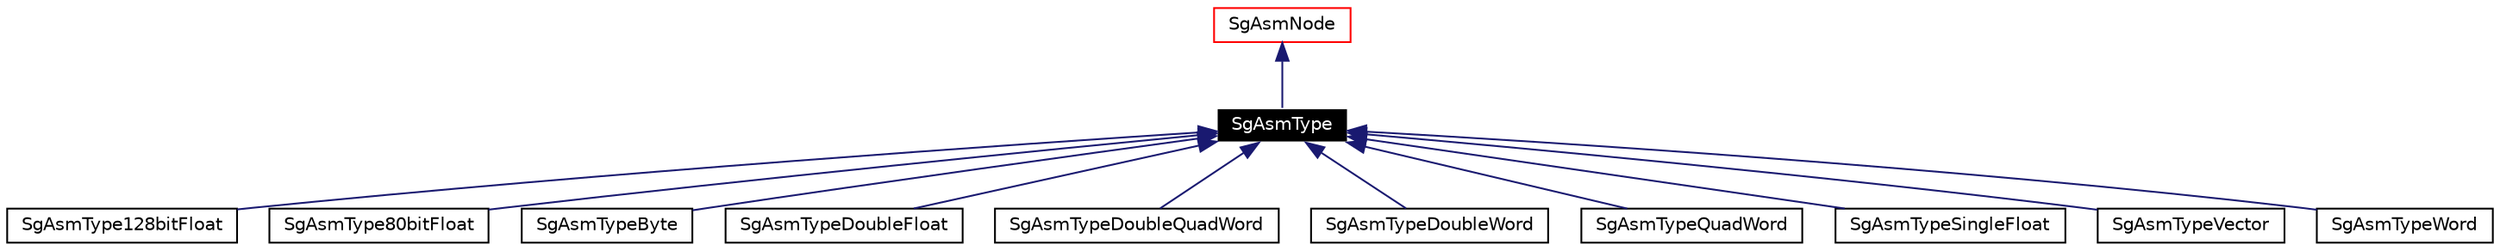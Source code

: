 digraph G
{
  edge [fontname="Helvetica",fontsize=10,labelfontname="Helvetica",labelfontsize=10];
  node [fontname="Helvetica",fontsize=10,shape=record];
  Node1 [label="SgAsmType",height=0.2,width=0.4,color="white", fillcolor="black", style="filled" fontcolor="white"];
  Node2 -> Node1 [dir=back,color="midnightblue",fontsize=10,style="solid",fontname="Helvetica"];
  Node2 [label="SgAsmNode",height=0.2,width=0.4,color="red",URL="$classSgAsmNode.html"];
  Node1 -> Node3 [dir=back,color="midnightblue",fontsize=10,style="solid",fontname="Helvetica"];
  Node3 [label="SgAsmType128bitFloat",height=0.2,width=0.4,color="black",URL="$classSgAsmType128bitFloat.html"];
  Node1 -> Node4 [dir=back,color="midnightblue",fontsize=10,style="solid",fontname="Helvetica"];
  Node4 [label="SgAsmType80bitFloat",height=0.2,width=0.4,color="black",URL="$classSgAsmType80bitFloat.html"];
  Node1 -> Node5 [dir=back,color="midnightblue",fontsize=10,style="solid",fontname="Helvetica"];
  Node5 [label="SgAsmTypeByte",height=0.2,width=0.4,color="black",URL="$classSgAsmTypeByte.html"];
  Node1 -> Node6 [dir=back,color="midnightblue",fontsize=10,style="solid",fontname="Helvetica"];
  Node6 [label="SgAsmTypeDoubleFloat",height=0.2,width=0.4,color="black",URL="$classSgAsmTypeDoubleFloat.html"];
  Node1 -> Node7 [dir=back,color="midnightblue",fontsize=10,style="solid",fontname="Helvetica"];
  Node7 [label="SgAsmTypeDoubleQuadWord",height=0.2,width=0.4,color="black",URL="$classSgAsmTypeDoubleQuadWord.html"];
  Node1 -> Node8 [dir=back,color="midnightblue",fontsize=10,style="solid",fontname="Helvetica"];
  Node8 [label="SgAsmTypeDoubleWord",height=0.2,width=0.4,color="black",URL="$classSgAsmTypeDoubleWord.html"];
  Node1 -> Node9 [dir=back,color="midnightblue",fontsize=10,style="solid",fontname="Helvetica"];
  Node9 [label="SgAsmTypeQuadWord",height=0.2,width=0.4,color="black",URL="$classSgAsmTypeQuadWord.html"];
  Node1 -> Node10 [dir=back,color="midnightblue",fontsize=10,style="solid",fontname="Helvetica"];
  Node10 [label="SgAsmTypeSingleFloat",height=0.2,width=0.4,color="black",URL="$classSgAsmTypeSingleFloat.html"];
  Node1 -> Node11 [dir=back,color="midnightblue",fontsize=10,style="solid",fontname="Helvetica"];
  Node11 [label="SgAsmTypeVector",height=0.2,width=0.4,color="black",URL="$classSgAsmTypeVector.html"];
  Node1 -> Node12 [dir=back,color="midnightblue",fontsize=10,style="solid",fontname="Helvetica"];
  Node12 [label="SgAsmTypeWord",height=0.2,width=0.4,color="black",URL="$classSgAsmTypeWord.html"];
}
